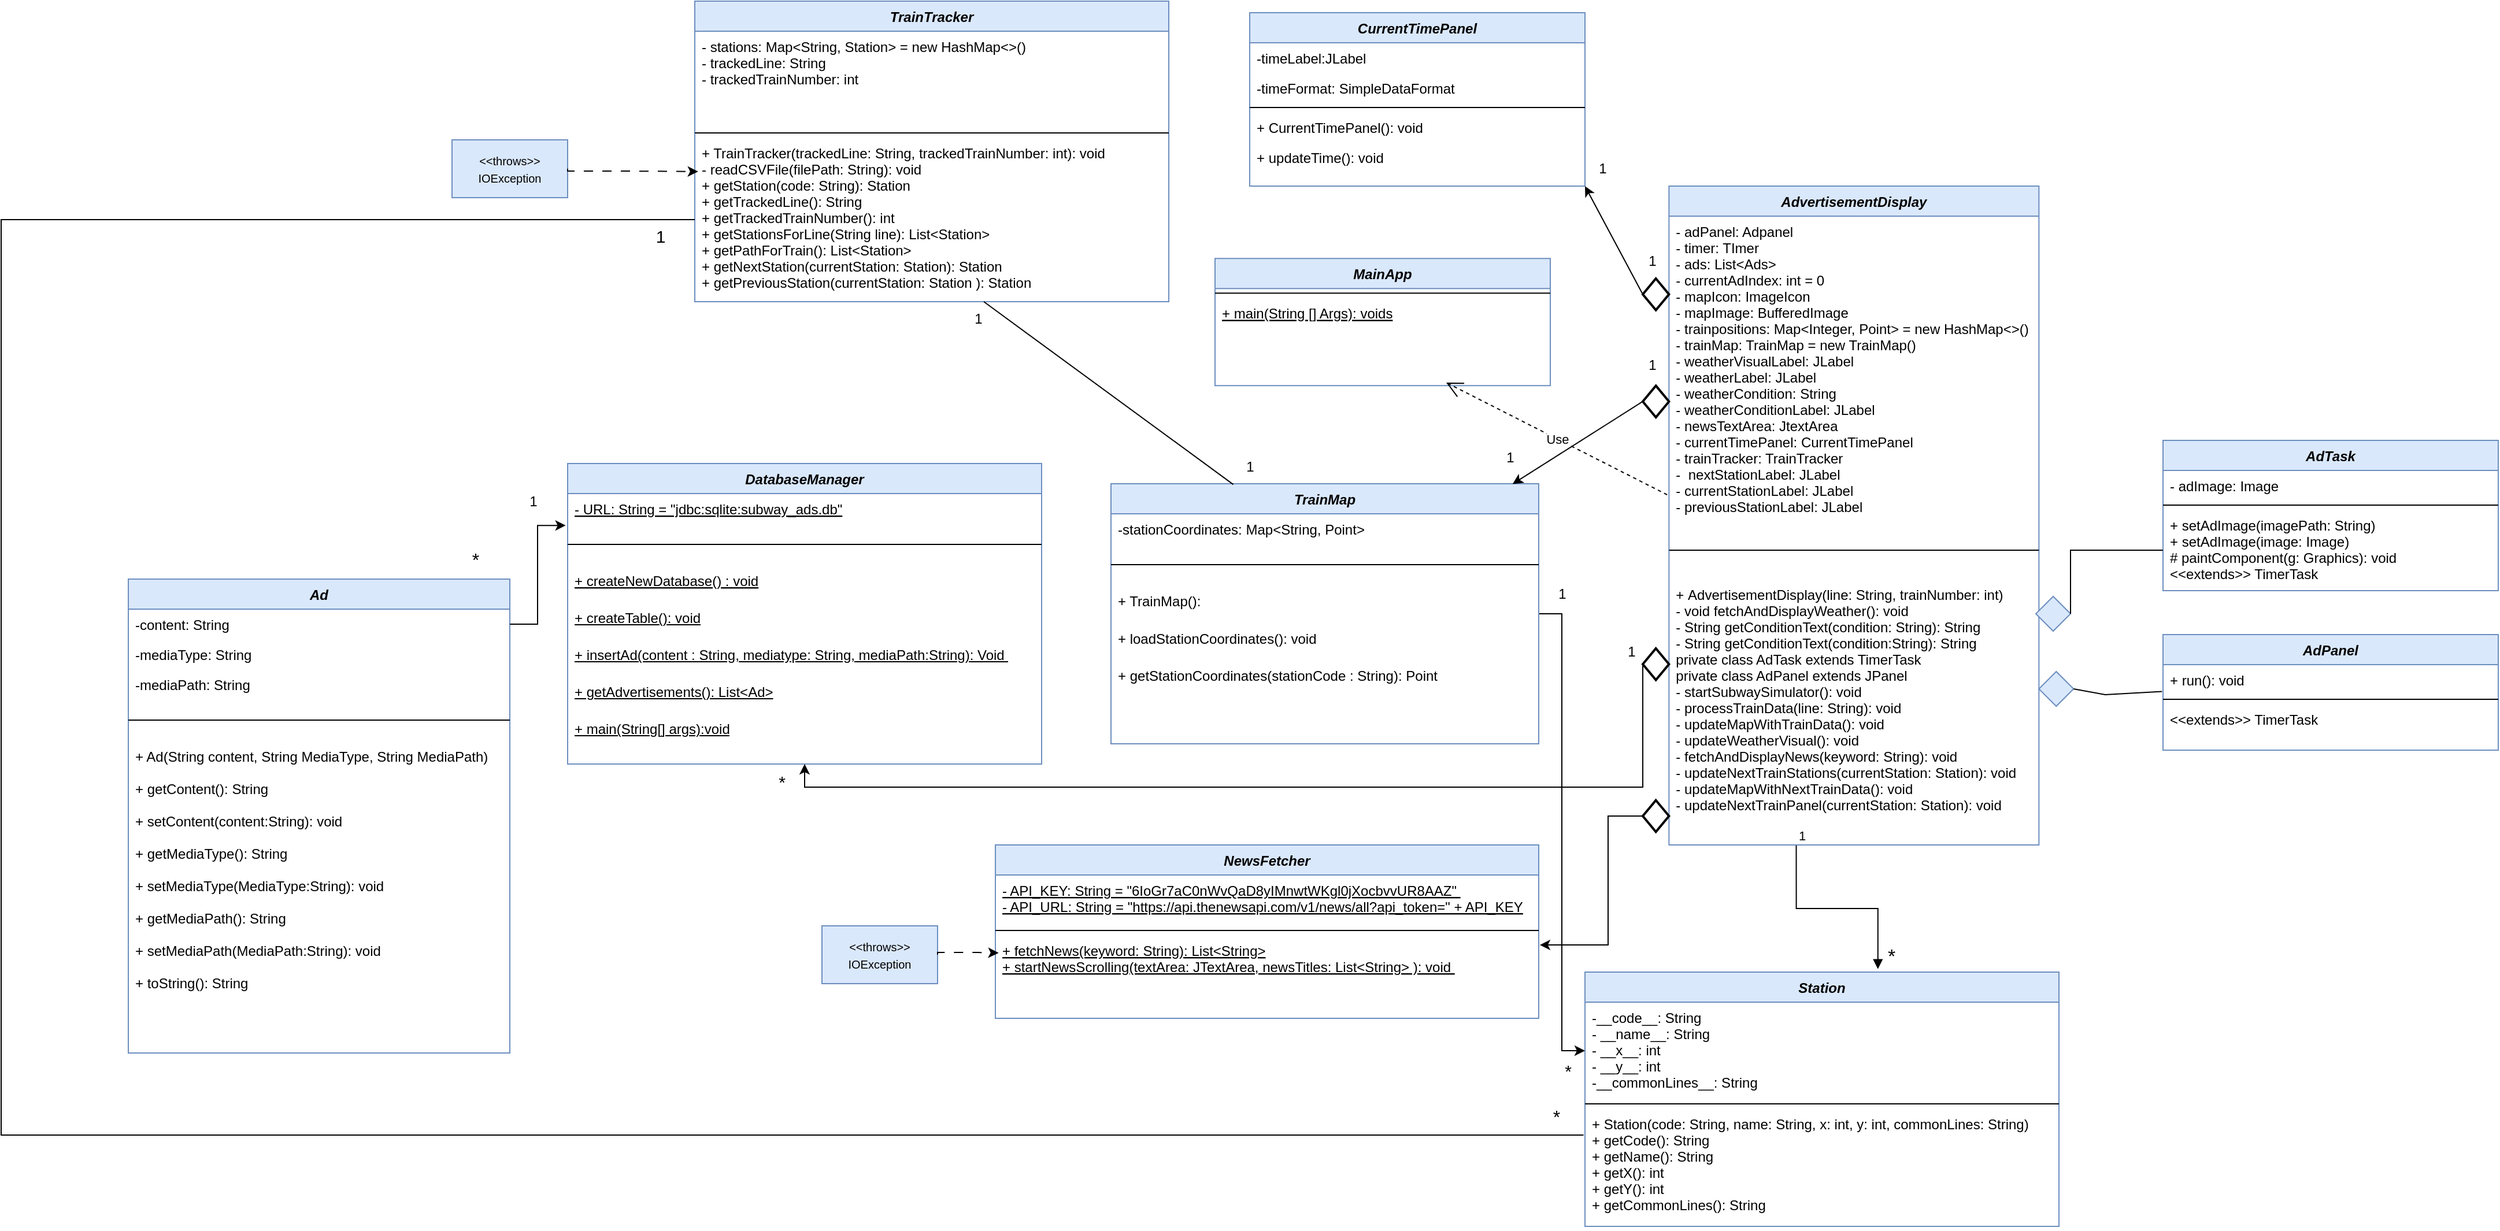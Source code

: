 <mxfile version="24.7.5">
  <diagram id="C5RBs43oDa-KdzZeNtuy" name="Page-1">
    <mxGraphModel dx="3538" dy="1102" grid="1" gridSize="10" guides="1" tooltips="1" connect="1" arrows="1" fold="1" page="1" pageScale="1" pageWidth="827" pageHeight="1169" math="0" shadow="0">
      <root>
        <mxCell id="WIyWlLk6GJQsqaUBKTNV-0" />
        <mxCell id="WIyWlLk6GJQsqaUBKTNV-1" parent="WIyWlLk6GJQsqaUBKTNV-0" />
        <mxCell id="w4jq3ZxT6kkiRwnjtZpk-90" value="CurrentTimePanel" style="swimlane;fontStyle=3;align=center;verticalAlign=top;childLayout=stackLayout;horizontal=1;startSize=26;horizontalStack=0;resizeParent=1;resizeLast=0;collapsible=1;marginBottom=0;rounded=0;shadow=0;strokeWidth=1;fillColor=#dae8fc;strokeColor=#6c8ebf;" vertex="1" parent="WIyWlLk6GJQsqaUBKTNV-1">
          <mxGeometry x="100" y="40" width="290" height="150" as="geometry">
            <mxRectangle x="230" y="140" width="160" height="26" as="alternateBounds" />
          </mxGeometry>
        </mxCell>
        <mxCell id="w4jq3ZxT6kkiRwnjtZpk-91" value="-timeLabel:JLabel" style="text;align=left;verticalAlign=top;spacingLeft=4;spacingRight=4;overflow=hidden;rotatable=0;points=[[0,0.5],[1,0.5]];portConstraint=eastwest;" vertex="1" parent="w4jq3ZxT6kkiRwnjtZpk-90">
          <mxGeometry y="26" width="290" height="26" as="geometry" />
        </mxCell>
        <mxCell id="w4jq3ZxT6kkiRwnjtZpk-92" value="-timeFormat: SimpleDataFormat" style="text;align=left;verticalAlign=top;spacingLeft=4;spacingRight=4;overflow=hidden;rotatable=0;points=[[0,0.5],[1,0.5]];portConstraint=eastwest;rounded=0;shadow=0;html=0;" vertex="1" parent="w4jq3ZxT6kkiRwnjtZpk-90">
          <mxGeometry y="52" width="290" height="26" as="geometry" />
        </mxCell>
        <mxCell id="w4jq3ZxT6kkiRwnjtZpk-93" value="" style="line;html=1;strokeWidth=1;align=left;verticalAlign=middle;spacingTop=-1;spacingLeft=3;spacingRight=3;rotatable=0;labelPosition=right;points=[];portConstraint=eastwest;" vertex="1" parent="w4jq3ZxT6kkiRwnjtZpk-90">
          <mxGeometry y="78" width="290" height="8" as="geometry" />
        </mxCell>
        <mxCell id="w4jq3ZxT6kkiRwnjtZpk-94" value="+ CurrentTimePanel(): void" style="text;align=left;verticalAlign=top;spacingLeft=4;spacingRight=4;overflow=hidden;rotatable=0;points=[[0,0.5],[1,0.5]];portConstraint=eastwest;" vertex="1" parent="w4jq3ZxT6kkiRwnjtZpk-90">
          <mxGeometry y="86" width="290" height="26" as="geometry" />
        </mxCell>
        <mxCell id="w4jq3ZxT6kkiRwnjtZpk-95" value="+ updateTime(): void" style="text;align=left;verticalAlign=top;spacingLeft=4;spacingRight=4;overflow=hidden;rotatable=0;points=[[0,0.5],[1,0.5]];portConstraint=eastwest;" vertex="1" parent="w4jq3ZxT6kkiRwnjtZpk-90">
          <mxGeometry y="112" width="290" height="26" as="geometry" />
        </mxCell>
        <mxCell id="w4jq3ZxT6kkiRwnjtZpk-96" value="AdvertisementDisplay" style="swimlane;fontStyle=3;align=center;verticalAlign=top;childLayout=stackLayout;horizontal=1;startSize=26;horizontalStack=0;resizeParent=1;resizeLast=0;collapsible=1;marginBottom=0;rounded=0;shadow=0;strokeWidth=1;fillColor=#dae8fc;strokeColor=#6c8ebf;" vertex="1" parent="WIyWlLk6GJQsqaUBKTNV-1">
          <mxGeometry x="462.68" y="190" width="320" height="570" as="geometry">
            <mxRectangle x="230" y="140" width="160" height="26" as="alternateBounds" />
          </mxGeometry>
        </mxCell>
        <mxCell id="w4jq3ZxT6kkiRwnjtZpk-97" value="- adPanel: Adpanel&#xa;- timer: TImer&#xa;- ads: List&lt;Ads&gt;&#xa;- currentAdIndex: int = 0&#xa;- mapIcon: ImageIcon&#xa;- mapImage: BufferedImage&#xa;- trainpositions: Map&lt;Integer, Point&gt; = new HashMap&lt;&gt;()&#xa;- trainMap: TrainMap = new TrainMap() &#xa;- weatherVisualLabel: JLabel&#xa;- weatherLabel: JLabel&#xa;- weatherCondition: String&#xa;- weatherConditionLabel: JLabel&#xa;- newsTextArea: JtextArea&#xa;- currentTimePanel: CurrentTimePanel&#xa;- trainTracker: TrainTracker&#xa;-  nextStationLabel: JLabel&#xa;- currentStationLabel: JLabel&#xa;- previousStationLabel: JLabel &#xa;&#xa;&#xa;" style="text;align=left;verticalAlign=top;spacingLeft=4;spacingRight=4;overflow=hidden;rotatable=0;points=[[0,0.5],[1,0.5]];portConstraint=eastwest;" vertex="1" parent="w4jq3ZxT6kkiRwnjtZpk-96">
          <mxGeometry y="26" width="320" height="264" as="geometry" />
        </mxCell>
        <mxCell id="w4jq3ZxT6kkiRwnjtZpk-98" value="" style="line;html=1;strokeWidth=1;align=left;verticalAlign=middle;spacingTop=-1;spacingLeft=3;spacingRight=3;rotatable=0;labelPosition=right;points=[];portConstraint=eastwest;" vertex="1" parent="w4jq3ZxT6kkiRwnjtZpk-96">
          <mxGeometry y="290" width="320" height="50" as="geometry" />
        </mxCell>
        <mxCell id="w4jq3ZxT6kkiRwnjtZpk-99" value="+ AdvertisementDisplay(line: String, trainNumber: int)&#xa;- void fetchAndDisplayWeather(): void&#xa;- String getConditionText(condition: String): String&#xa;- String getConditionText(condition:String): String&#xa;private class AdTask extends TimerTask&#xa;private class AdPanel extends JPanel&#xa;- startSubwaySimulator(): void&#xa;- processTrainData(line: String): void&#xa;- updateMapWithTrainData(): void&#xa;- updateWeatherVisual(): void&#xa;- fetchAndDisplayNews(keyword: String): void&#xa;- updateNextTrainStations(currentStation: Station): void&#xa;- updateMapWithNextTrainData(): void&#xa;- updateNextTrainPanel(currentStation: Station): void&#xa;&#xa;&#xa;&#xa;" style="text;align=left;verticalAlign=top;spacingLeft=4;spacingRight=4;overflow=hidden;rotatable=0;points=[[0,0.5],[1,0.5]];portConstraint=eastwest;strokeColor=none;" vertex="1" parent="w4jq3ZxT6kkiRwnjtZpk-96">
          <mxGeometry y="340" width="320" height="230" as="geometry" />
        </mxCell>
        <mxCell id="w4jq3ZxT6kkiRwnjtZpk-100" value="Ad" style="swimlane;fontStyle=3;align=center;verticalAlign=top;childLayout=stackLayout;horizontal=1;startSize=26;horizontalStack=0;resizeParent=1;resizeLast=0;collapsible=1;marginBottom=0;rounded=0;shadow=0;strokeWidth=1;fillColor=#dae8fc;strokeColor=#6c8ebf;" vertex="1" parent="WIyWlLk6GJQsqaUBKTNV-1">
          <mxGeometry x="-870" y="530" width="330" height="410" as="geometry">
            <mxRectangle x="230" y="140" width="160" height="26" as="alternateBounds" />
          </mxGeometry>
        </mxCell>
        <mxCell id="w4jq3ZxT6kkiRwnjtZpk-101" value="-content: String" style="text;align=left;verticalAlign=top;spacingLeft=4;spacingRight=4;overflow=hidden;rotatable=0;points=[[0,0.5],[1,0.5]];portConstraint=eastwest;" vertex="1" parent="w4jq3ZxT6kkiRwnjtZpk-100">
          <mxGeometry y="26" width="330" height="26" as="geometry" />
        </mxCell>
        <mxCell id="w4jq3ZxT6kkiRwnjtZpk-102" value="-mediaType: String" style="text;align=left;verticalAlign=top;spacingLeft=4;spacingRight=4;overflow=hidden;rotatable=0;points=[[0,0.5],[1,0.5]];portConstraint=eastwest;rounded=0;shadow=0;html=0;" vertex="1" parent="w4jq3ZxT6kkiRwnjtZpk-100">
          <mxGeometry y="52" width="330" height="26" as="geometry" />
        </mxCell>
        <mxCell id="w4jq3ZxT6kkiRwnjtZpk-103" value="-mediaPath: String " style="text;align=left;verticalAlign=top;spacingLeft=4;spacingRight=4;overflow=hidden;rotatable=0;points=[[0,0.5],[1,0.5]];portConstraint=eastwest;rounded=0;shadow=0;html=0;" vertex="1" parent="w4jq3ZxT6kkiRwnjtZpk-100">
          <mxGeometry y="78" width="330" height="26" as="geometry" />
        </mxCell>
        <mxCell id="w4jq3ZxT6kkiRwnjtZpk-104" value="" style="line;html=1;strokeWidth=1;align=left;verticalAlign=middle;spacingTop=-1;spacingLeft=3;spacingRight=3;rotatable=0;labelPosition=right;points=[];portConstraint=eastwest;" vertex="1" parent="w4jq3ZxT6kkiRwnjtZpk-100">
          <mxGeometry y="104" width="330" height="36" as="geometry" />
        </mxCell>
        <mxCell id="w4jq3ZxT6kkiRwnjtZpk-105" value="+ Ad(String content, String MediaType, String MediaPath)&#xa;&#xa;+ getContent(): String&#xa;&#xa;+ setContent(content:String): void&#xa;&#xa;+ getMediaType(): String&#xa;&#xa;+ setMediaType(MediaType:String): void&#xa;&#xa;+ getMediaPath(): String&#xa;&#xa;+ setMediaPath(MediaPath:String): void&#xa;&#xa;+ toString(): String&#xa;&#xa;" style="text;align=left;verticalAlign=top;spacingLeft=4;spacingRight=4;overflow=hidden;rotatable=0;points=[[0,0.5],[1,0.5]];portConstraint=eastwest;fontSize=12;" vertex="1" parent="w4jq3ZxT6kkiRwnjtZpk-100">
          <mxGeometry y="140" width="330" height="240" as="geometry" />
        </mxCell>
        <mxCell id="w4jq3ZxT6kkiRwnjtZpk-106" value="DatabaseManager" style="swimlane;fontStyle=3;align=center;verticalAlign=top;childLayout=stackLayout;horizontal=1;startSize=26;horizontalStack=0;resizeParent=1;resizeLast=0;collapsible=1;marginBottom=0;rounded=0;shadow=0;strokeWidth=1;fillColor=#dae8fc;strokeColor=#6c8ebf;" vertex="1" parent="WIyWlLk6GJQsqaUBKTNV-1">
          <mxGeometry x="-490" y="430" width="410" height="260" as="geometry">
            <mxRectangle x="230" y="140" width="160" height="26" as="alternateBounds" />
          </mxGeometry>
        </mxCell>
        <mxCell id="w4jq3ZxT6kkiRwnjtZpk-107" value="- URL: String = &quot;jdbc:sqlite:subway_ads.db&quot;" style="text;align=left;verticalAlign=top;spacingLeft=4;spacingRight=4;overflow=hidden;rotatable=0;points=[[0,0.5],[1,0.5]];portConstraint=eastwest;fontStyle=4" vertex="1" parent="w4jq3ZxT6kkiRwnjtZpk-106">
          <mxGeometry y="26" width="410" height="26" as="geometry" />
        </mxCell>
        <mxCell id="w4jq3ZxT6kkiRwnjtZpk-108" value="" style="line;html=1;strokeWidth=1;align=left;verticalAlign=middle;spacingTop=-1;spacingLeft=3;spacingRight=3;rotatable=0;labelPosition=right;points=[];portConstraint=eastwest;" vertex="1" parent="w4jq3ZxT6kkiRwnjtZpk-106">
          <mxGeometry y="52" width="410" height="36" as="geometry" />
        </mxCell>
        <mxCell id="w4jq3ZxT6kkiRwnjtZpk-109" value="+ createNewDatabase() : void&#xa;" style="text;align=left;verticalAlign=top;spacingLeft=4;spacingRight=4;overflow=hidden;rotatable=0;points=[[0,0.5],[1,0.5]];portConstraint=eastwest;fontSize=12;fontStyle=4" vertex="1" parent="w4jq3ZxT6kkiRwnjtZpk-106">
          <mxGeometry y="88" width="410" height="32" as="geometry" />
        </mxCell>
        <mxCell id="w4jq3ZxT6kkiRwnjtZpk-110" value="&lt;u&gt;+ createTable(): void&lt;/u&gt;" style="text;align=left;verticalAlign=top;spacingLeft=4;spacingRight=4;overflow=hidden;rotatable=0;points=[[0,0.5],[1,0.5]];portConstraint=eastwest;fontSize=12;fontStyle=0;html=1;" vertex="1" parent="w4jq3ZxT6kkiRwnjtZpk-106">
          <mxGeometry y="120" width="410" height="32" as="geometry" />
        </mxCell>
        <mxCell id="w4jq3ZxT6kkiRwnjtZpk-111" value="&lt;u&gt;+ insertAd(content : String, mediatype: String, mediaPath:String): Void&amp;nbsp;&lt;/u&gt;" style="text;align=left;verticalAlign=top;spacingLeft=4;spacingRight=4;overflow=hidden;rotatable=0;points=[[0,0.5],[1,0.5]];portConstraint=eastwest;fontSize=12;fontStyle=0;html=1;" vertex="1" parent="w4jq3ZxT6kkiRwnjtZpk-106">
          <mxGeometry y="152" width="410" height="32" as="geometry" />
        </mxCell>
        <mxCell id="w4jq3ZxT6kkiRwnjtZpk-112" value="&lt;u&gt;+ getAdvertisements(): List&amp;lt;Ad&amp;gt;&lt;/u&gt;" style="text;align=left;verticalAlign=top;spacingLeft=4;spacingRight=4;overflow=hidden;rotatable=0;points=[[0,0.5],[1,0.5]];portConstraint=eastwest;fontSize=12;fontStyle=0;html=1;" vertex="1" parent="w4jq3ZxT6kkiRwnjtZpk-106">
          <mxGeometry y="184" width="410" height="32" as="geometry" />
        </mxCell>
        <mxCell id="w4jq3ZxT6kkiRwnjtZpk-113" value="&lt;u&gt;+ main(String[] args):void&lt;/u&gt;" style="text;align=left;verticalAlign=top;spacingLeft=4;spacingRight=4;overflow=hidden;rotatable=0;points=[[0,0.5],[1,0.5]];portConstraint=eastwest;fontSize=12;fontStyle=0;html=1;" vertex="1" parent="w4jq3ZxT6kkiRwnjtZpk-106">
          <mxGeometry y="216" width="410" height="32" as="geometry" />
        </mxCell>
        <mxCell id="w4jq3ZxT6kkiRwnjtZpk-114" value="MainApp" style="swimlane;fontStyle=3;align=center;verticalAlign=top;childLayout=stackLayout;horizontal=1;startSize=26;horizontalStack=0;resizeParent=1;resizeLast=0;collapsible=1;marginBottom=0;rounded=0;shadow=0;strokeWidth=1;fillColor=#dae8fc;strokeColor=#6c8ebf;" vertex="1" parent="WIyWlLk6GJQsqaUBKTNV-1">
          <mxGeometry x="70" y="252.68" width="290" height="110" as="geometry">
            <mxRectangle x="230" y="140" width="160" height="26" as="alternateBounds" />
          </mxGeometry>
        </mxCell>
        <mxCell id="w4jq3ZxT6kkiRwnjtZpk-115" value="" style="line;html=1;strokeWidth=1;align=left;verticalAlign=middle;spacingTop=-1;spacingLeft=3;spacingRight=3;rotatable=0;labelPosition=right;points=[];portConstraint=eastwest;" vertex="1" parent="w4jq3ZxT6kkiRwnjtZpk-114">
          <mxGeometry y="26" width="290" height="8" as="geometry" />
        </mxCell>
        <mxCell id="w4jq3ZxT6kkiRwnjtZpk-116" value="+ main(String [] Args): voids" style="text;align=left;verticalAlign=top;spacingLeft=4;spacingRight=4;overflow=hidden;rotatable=0;points=[[0,0.5],[1,0.5]];portConstraint=eastwest;fontStyle=4" vertex="1" parent="w4jq3ZxT6kkiRwnjtZpk-114">
          <mxGeometry y="34" width="290" height="26" as="geometry" />
        </mxCell>
        <mxCell id="w4jq3ZxT6kkiRwnjtZpk-117" value="NewsFetcher" style="swimlane;fontStyle=3;align=center;verticalAlign=top;childLayout=stackLayout;horizontal=1;startSize=26;horizontalStack=0;resizeParent=1;resizeLast=0;collapsible=1;marginBottom=0;rounded=0;shadow=0;strokeWidth=1;fillColor=#dae8fc;strokeColor=#6c8ebf;" vertex="1" parent="WIyWlLk6GJQsqaUBKTNV-1">
          <mxGeometry x="-120" y="760" width="470" height="150" as="geometry">
            <mxRectangle x="230" y="140" width="160" height="26" as="alternateBounds" />
          </mxGeometry>
        </mxCell>
        <mxCell id="w4jq3ZxT6kkiRwnjtZpk-118" value="- API_KEY: String = &quot;6IoGr7aC0nWvQaD8yIMnwtWKgl0jXocbvvUR8AAZ&quot; &#xa;- API_URL: String = &quot;https://api.thenewsapi.com/v1/news/all?api_token=&quot; + API_KEY" style="text;align=left;verticalAlign=top;spacingLeft=4;spacingRight=4;overflow=hidden;rotatable=0;points=[[0,0.5],[1,0.5]];portConstraint=eastwest;rounded=0;shadow=0;html=0;fontStyle=4" vertex="1" parent="w4jq3ZxT6kkiRwnjtZpk-117">
          <mxGeometry y="26" width="470" height="44" as="geometry" />
        </mxCell>
        <mxCell id="w4jq3ZxT6kkiRwnjtZpk-119" value="" style="line;html=1;strokeWidth=1;align=left;verticalAlign=middle;spacingTop=-1;spacingLeft=3;spacingRight=3;rotatable=0;labelPosition=right;points=[];portConstraint=eastwest;" vertex="1" parent="w4jq3ZxT6kkiRwnjtZpk-117">
          <mxGeometry y="70" width="470" height="8" as="geometry" />
        </mxCell>
        <mxCell id="w4jq3ZxT6kkiRwnjtZpk-120" value="+ fetchNews(keyword: String): List&lt;String&gt;&#xa;+ startNewsScrolling(textArea: JTextArea, newsTitles: List&lt;String&gt; ): void " style="text;align=left;verticalAlign=top;spacingLeft=4;spacingRight=4;overflow=hidden;rotatable=0;points=[[0,0.5],[1,0.5]];portConstraint=eastwest;fontStyle=4" vertex="1" parent="w4jq3ZxT6kkiRwnjtZpk-117">
          <mxGeometry y="78" width="470" height="62" as="geometry" />
        </mxCell>
        <mxCell id="w4jq3ZxT6kkiRwnjtZpk-121" value="Station" style="swimlane;fontStyle=3;align=center;verticalAlign=top;childLayout=stackLayout;horizontal=1;startSize=26;horizontalStack=0;resizeParent=1;resizeLast=0;collapsible=1;marginBottom=0;rounded=0;shadow=0;strokeWidth=1;fillColor=#dae8fc;strokeColor=#6c8ebf;" vertex="1" parent="WIyWlLk6GJQsqaUBKTNV-1">
          <mxGeometry x="390" y="870" width="410" height="220" as="geometry">
            <mxRectangle x="230" y="140" width="160" height="26" as="alternateBounds" />
          </mxGeometry>
        </mxCell>
        <mxCell id="w4jq3ZxT6kkiRwnjtZpk-122" value="-__code__: String&#xa;- __name__: String&#xa;- __x__: int&#xa;- __y__: int&#xa;-__commonLines__: String" style="text;align=left;verticalAlign=top;spacingLeft=4;spacingRight=4;overflow=hidden;rotatable=0;points=[[0,0.5],[1,0.5]];portConstraint=eastwest;" vertex="1" parent="w4jq3ZxT6kkiRwnjtZpk-121">
          <mxGeometry y="26" width="410" height="84" as="geometry" />
        </mxCell>
        <mxCell id="w4jq3ZxT6kkiRwnjtZpk-123" value="" style="line;html=1;strokeWidth=1;align=left;verticalAlign=middle;spacingTop=-1;spacingLeft=3;spacingRight=3;rotatable=0;labelPosition=right;points=[];portConstraint=eastwest;" vertex="1" parent="w4jq3ZxT6kkiRwnjtZpk-121">
          <mxGeometry y="110" width="410" height="8" as="geometry" />
        </mxCell>
        <mxCell id="w4jq3ZxT6kkiRwnjtZpk-124" value="+ Station(code: String, name: String, x: int, y: int, commonLines: String)&#xa;+ getCode(): String&#xa;+ getName(): String&#xa;+ getX(): int&#xa;+ getY(): int&#xa;+ getCommonLines(): String" style="text;align=left;verticalAlign=top;spacingLeft=4;spacingRight=4;overflow=hidden;rotatable=0;points=[[0,0.5],[1,0.5]];portConstraint=eastwest;" vertex="1" parent="w4jq3ZxT6kkiRwnjtZpk-121">
          <mxGeometry y="118" width="410" height="102" as="geometry" />
        </mxCell>
        <mxCell id="w4jq3ZxT6kkiRwnjtZpk-125" style="edgeStyle=elbowEdgeStyle;rounded=0;orthogonalLoop=1;jettySize=auto;html=1;" edge="1" parent="WIyWlLk6GJQsqaUBKTNV-1" source="w4jq3ZxT6kkiRwnjtZpk-126" target="w4jq3ZxT6kkiRwnjtZpk-122">
          <mxGeometry relative="1" as="geometry" />
        </mxCell>
        <mxCell id="w4jq3ZxT6kkiRwnjtZpk-126" value="TrainMap" style="swimlane;fontStyle=3;align=center;verticalAlign=top;childLayout=stackLayout;horizontal=1;startSize=26;horizontalStack=0;resizeParent=1;resizeLast=0;collapsible=1;marginBottom=0;rounded=0;shadow=0;strokeWidth=1;fillColor=#dae8fc;strokeColor=#6c8ebf;" vertex="1" parent="WIyWlLk6GJQsqaUBKTNV-1">
          <mxGeometry x="-20" y="447.5" width="370" height="225" as="geometry">
            <mxRectangle x="230" y="140" width="160" height="26" as="alternateBounds" />
          </mxGeometry>
        </mxCell>
        <mxCell id="w4jq3ZxT6kkiRwnjtZpk-127" value="-stationCoordinates: Map&lt;String, Point&gt;" style="text;align=left;verticalAlign=top;spacingLeft=4;spacingRight=4;overflow=hidden;rotatable=0;points=[[0,0.5],[1,0.5]];portConstraint=eastwest;fontStyle=0" vertex="1" parent="w4jq3ZxT6kkiRwnjtZpk-126">
          <mxGeometry y="26" width="370" height="26" as="geometry" />
        </mxCell>
        <mxCell id="w4jq3ZxT6kkiRwnjtZpk-128" value="" style="line;html=1;strokeWidth=1;align=left;verticalAlign=middle;spacingTop=-1;spacingLeft=3;spacingRight=3;rotatable=0;labelPosition=right;points=[];portConstraint=eastwest;" vertex="1" parent="w4jq3ZxT6kkiRwnjtZpk-126">
          <mxGeometry y="52" width="370" height="36" as="geometry" />
        </mxCell>
        <mxCell id="w4jq3ZxT6kkiRwnjtZpk-129" value="+ TrainMap():" style="text;align=left;verticalAlign=top;spacingLeft=4;spacingRight=4;overflow=hidden;rotatable=0;points=[[0,0.5],[1,0.5]];portConstraint=eastwest;fontSize=12;fontStyle=0" vertex="1" parent="w4jq3ZxT6kkiRwnjtZpk-126">
          <mxGeometry y="88" width="370" height="32" as="geometry" />
        </mxCell>
        <mxCell id="w4jq3ZxT6kkiRwnjtZpk-130" value="+ loadStationCoordinates(): void" style="text;align=left;verticalAlign=top;spacingLeft=4;spacingRight=4;overflow=hidden;rotatable=0;points=[[0,0.5],[1,0.5]];portConstraint=eastwest;fontSize=12;fontStyle=0;html=1;" vertex="1" parent="w4jq3ZxT6kkiRwnjtZpk-126">
          <mxGeometry y="120" width="370" height="32" as="geometry" />
        </mxCell>
        <mxCell id="w4jq3ZxT6kkiRwnjtZpk-131" value="+ getStationCoordinates(stationCode : String): Point" style="text;align=left;verticalAlign=top;spacingLeft=4;spacingRight=4;overflow=hidden;rotatable=0;points=[[0,0.5],[1,0.5]];portConstraint=eastwest;fontSize=12;fontStyle=0;html=1;" vertex="1" parent="w4jq3ZxT6kkiRwnjtZpk-126">
          <mxGeometry y="152" width="370" height="32" as="geometry" />
        </mxCell>
        <mxCell id="w4jq3ZxT6kkiRwnjtZpk-132" value="TrainTracker" style="swimlane;fontStyle=3;align=center;verticalAlign=top;childLayout=stackLayout;horizontal=1;startSize=26;horizontalStack=0;resizeParent=1;resizeLast=0;collapsible=1;marginBottom=0;rounded=0;shadow=0;strokeWidth=1;fillColor=#dae8fc;strokeColor=#6c8ebf;" vertex="1" parent="WIyWlLk6GJQsqaUBKTNV-1">
          <mxGeometry x="-380" y="30" width="410" height="260" as="geometry">
            <mxRectangle x="230" y="140" width="160" height="26" as="alternateBounds" />
          </mxGeometry>
        </mxCell>
        <mxCell id="w4jq3ZxT6kkiRwnjtZpk-133" value="- stations: Map&lt;String, Station&gt; = new HashMap&lt;&gt;()&#xa;- trackedLine: String&#xa;- trackedTrainNumber: int  " style="text;align=left;verticalAlign=top;spacingLeft=4;spacingRight=4;overflow=hidden;rotatable=0;points=[[0,0.5],[1,0.5]];portConstraint=eastwest;" vertex="1" parent="w4jq3ZxT6kkiRwnjtZpk-132">
          <mxGeometry y="26" width="410" height="84" as="geometry" />
        </mxCell>
        <mxCell id="w4jq3ZxT6kkiRwnjtZpk-134" value="" style="line;html=1;strokeWidth=1;align=left;verticalAlign=middle;spacingTop=-1;spacingLeft=3;spacingRight=3;rotatable=0;labelPosition=right;points=[];portConstraint=eastwest;" vertex="1" parent="w4jq3ZxT6kkiRwnjtZpk-132">
          <mxGeometry y="110" width="410" height="8" as="geometry" />
        </mxCell>
        <mxCell id="w4jq3ZxT6kkiRwnjtZpk-135" value="+ TrainTracker(trackedLine: String, trackedTrainNumber: int): void&#xa;- readCSVFile(filePath: String): void&#xa;+ getStation(code: String): Station  &#xa;+ getTrackedLine(): String&#xa;+ getTrackedTrainNumber(): int&#xa;+ getStationsForLine(String line): List&lt;Station&gt;&#xa;+ getPathForTrain(): List&lt;Station&gt;&#xa;+ getNextStation(currentStation: Station): Station&#xa;+ getPreviousStation(currentStation: Station ): Station  &#xa; &#xa;&#xa; &#xa;" style="text;align=left;verticalAlign=top;spacingLeft=4;spacingRight=4;overflow=hidden;rotatable=0;points=[[0,0.5],[1,0.5]];portConstraint=eastwest;" vertex="1" parent="w4jq3ZxT6kkiRwnjtZpk-132">
          <mxGeometry y="118" width="410" height="142" as="geometry" />
        </mxCell>
        <mxCell id="w4jq3ZxT6kkiRwnjtZpk-136" value="&lt;font style=&quot;font-size: 10px;&quot;&gt;&amp;lt;&amp;lt;throws&amp;gt;&amp;gt;&lt;/font&gt;&lt;div&gt;&lt;font style=&quot;font-size: 10px;&quot;&gt;IOException&lt;/font&gt;&lt;/div&gt;" style="rounded=0;whiteSpace=wrap;html=1;fillColor=#dae8fc;strokeColor=#6c8ebf;" vertex="1" parent="WIyWlLk6GJQsqaUBKTNV-1">
          <mxGeometry x="-590" y="150" width="100" height="50" as="geometry" />
        </mxCell>
        <mxCell id="w4jq3ZxT6kkiRwnjtZpk-137" style="edgeStyle=orthogonalEdgeStyle;rounded=0;orthogonalLoop=1;jettySize=auto;html=1;entryX=0.007;entryY=0.207;entryDx=0;entryDy=0;entryPerimeter=0;exitX=1;exitY=0.5;exitDx=0;exitDy=0;dashed=1;dashPattern=8 8;" edge="1" parent="WIyWlLk6GJQsqaUBKTNV-1" source="w4jq3ZxT6kkiRwnjtZpk-136" target="w4jq3ZxT6kkiRwnjtZpk-135">
          <mxGeometry relative="1" as="geometry">
            <mxPoint x="-480" y="181" as="sourcePoint" />
            <mxPoint x="-390" y="170.004" as="targetPoint" />
            <Array as="points">
              <mxPoint x="-490" y="177" />
              <mxPoint x="-439" y="177" />
            </Array>
          </mxGeometry>
        </mxCell>
        <mxCell id="w4jq3ZxT6kkiRwnjtZpk-138" value="&lt;font style=&quot;font-size: 10px;&quot;&gt;&amp;lt;&amp;lt;throws&amp;gt;&amp;gt;&lt;/font&gt;&lt;div&gt;&lt;font style=&quot;font-size: 10px;&quot;&gt;IOException&lt;/font&gt;&lt;/div&gt;" style="rounded=0;whiteSpace=wrap;html=1;fillColor=#dae8fc;strokeColor=#6c8ebf;" vertex="1" parent="WIyWlLk6GJQsqaUBKTNV-1">
          <mxGeometry x="-270" y="830" width="100" height="50" as="geometry" />
        </mxCell>
        <mxCell id="w4jq3ZxT6kkiRwnjtZpk-139" style="edgeStyle=orthogonalEdgeStyle;rounded=0;orthogonalLoop=1;jettySize=auto;html=1;exitX=1;exitY=0.5;exitDx=0;exitDy=0;entryX=0.006;entryY=0.249;entryDx=0;entryDy=0;entryPerimeter=0;dashed=1;dashPattern=8 8;" edge="1" parent="WIyWlLk6GJQsqaUBKTNV-1" target="w4jq3ZxT6kkiRwnjtZpk-120">
          <mxGeometry relative="1" as="geometry">
            <mxPoint x="-170" y="854.85" as="sourcePoint" />
            <mxPoint x="-101.88" y="855.148" as="targetPoint" />
            <Array as="points">
              <mxPoint x="-170" y="853" />
              <mxPoint x="-135" y="853" />
            </Array>
          </mxGeometry>
        </mxCell>
        <mxCell id="w4jq3ZxT6kkiRwnjtZpk-140" value="" style="strokeWidth=2;html=1;shape=mxgraph.flowchart.decision;whiteSpace=wrap;rotation=0;" vertex="1" parent="WIyWlLk6GJQsqaUBKTNV-1">
          <mxGeometry x="440" y="362.68" width="22.68" height="27.32" as="geometry" />
        </mxCell>
        <mxCell id="w4jq3ZxT6kkiRwnjtZpk-141" style="rounded=0;orthogonalLoop=1;jettySize=auto;html=1;entryX=0.939;entryY=0.001;entryDx=0;entryDy=0;entryPerimeter=0;strokeColor=default;exitX=0;exitY=0.5;exitDx=0;exitDy=0;exitPerimeter=0;" edge="1" parent="WIyWlLk6GJQsqaUBKTNV-1" source="w4jq3ZxT6kkiRwnjtZpk-140" target="w4jq3ZxT6kkiRwnjtZpk-126">
          <mxGeometry relative="1" as="geometry">
            <mxPoint x="440" y="250" as="sourcePoint" />
          </mxGeometry>
        </mxCell>
        <mxCell id="w4jq3ZxT6kkiRwnjtZpk-142" style="edgeStyle=elbowEdgeStyle;rounded=0;orthogonalLoop=1;jettySize=auto;html=1;exitX=0;exitY=0.5;exitDx=0;exitDy=0;exitPerimeter=0;entryX=1.002;entryY=0.138;entryDx=0;entryDy=0;entryPerimeter=0;" edge="1" parent="WIyWlLk6GJQsqaUBKTNV-1" source="w4jq3ZxT6kkiRwnjtZpk-143" target="w4jq3ZxT6kkiRwnjtZpk-120">
          <mxGeometry relative="1" as="geometry">
            <mxPoint x="380" y="830" as="targetPoint" />
            <Array as="points">
              <mxPoint x="410" y="850" />
            </Array>
          </mxGeometry>
        </mxCell>
        <mxCell id="w4jq3ZxT6kkiRwnjtZpk-143" value="" style="strokeWidth=2;html=1;shape=mxgraph.flowchart.decision;whiteSpace=wrap;rotation=0;" vertex="1" parent="WIyWlLk6GJQsqaUBKTNV-1">
          <mxGeometry x="440" y="721.34" width="22.68" height="27.32" as="geometry" />
        </mxCell>
        <mxCell id="w4jq3ZxT6kkiRwnjtZpk-144" value="&lt;font style=&quot;font-size: 17px;&quot;&gt;*&lt;/font&gt;" style="endArrow=block;endFill=1;html=1;edgeStyle=orthogonalEdgeStyle;align=left;verticalAlign=top;rounded=0;entryX=0.618;entryY=-0.012;entryDx=0;entryDy=0;entryPerimeter=0;exitX=0.344;exitY=1.002;exitDx=0;exitDy=0;exitPerimeter=0;" edge="1" parent="WIyWlLk6GJQsqaUBKTNV-1" source="w4jq3ZxT6kkiRwnjtZpk-99" target="w4jq3ZxT6kkiRwnjtZpk-121">
          <mxGeometry x="0.692" y="7" relative="1" as="geometry">
            <mxPoint x="560" y="780" as="sourcePoint" />
            <mxPoint x="720" y="780" as="targetPoint" />
            <mxPoint as="offset" />
          </mxGeometry>
        </mxCell>
        <mxCell id="w4jq3ZxT6kkiRwnjtZpk-145" value="1" style="edgeLabel;resizable=0;html=1;align=left;verticalAlign=bottom;" connectable="0" vertex="1" parent="w4jq3ZxT6kkiRwnjtZpk-144">
          <mxGeometry x="-1" relative="1" as="geometry" />
        </mxCell>
        <mxCell id="w4jq3ZxT6kkiRwnjtZpk-146" value="1" style="text;html=1;align=center;verticalAlign=middle;resizable=0;points=[];autosize=1;strokeColor=none;fillColor=none;" vertex="1" parent="WIyWlLk6GJQsqaUBKTNV-1">
          <mxGeometry x="432.68" y="330" width="30" height="30" as="geometry" />
        </mxCell>
        <mxCell id="w4jq3ZxT6kkiRwnjtZpk-147" value="1" style="text;html=1;align=center;verticalAlign=middle;resizable=0;points=[];autosize=1;strokeColor=none;fillColor=none;" vertex="1" parent="WIyWlLk6GJQsqaUBKTNV-1">
          <mxGeometry x="310" y="410" width="30" height="30" as="geometry" />
        </mxCell>
        <mxCell id="w4jq3ZxT6kkiRwnjtZpk-148" value="" style="strokeWidth=2;html=1;shape=mxgraph.flowchart.decision;whiteSpace=wrap;rotation=0;" vertex="1" parent="WIyWlLk6GJQsqaUBKTNV-1">
          <mxGeometry x="440" y="270" width="22.68" height="27.32" as="geometry" />
        </mxCell>
        <mxCell id="w4jq3ZxT6kkiRwnjtZpk-149" value="" style="endArrow=classic;html=1;rounded=0;entryX=1;entryY=1;entryDx=0;entryDy=0;exitX=0;exitY=0.5;exitDx=0;exitDy=0;exitPerimeter=0;" edge="1" parent="WIyWlLk6GJQsqaUBKTNV-1" source="w4jq3ZxT6kkiRwnjtZpk-148" target="w4jq3ZxT6kkiRwnjtZpk-90">
          <mxGeometry width="50" height="50" relative="1" as="geometry">
            <mxPoint x="500" y="310" as="sourcePoint" />
            <mxPoint x="550" y="260" as="targetPoint" />
          </mxGeometry>
        </mxCell>
        <mxCell id="w4jq3ZxT6kkiRwnjtZpk-150" value="1" style="text;html=1;align=center;verticalAlign=middle;resizable=0;points=[];autosize=1;strokeColor=none;fillColor=none;" vertex="1" parent="WIyWlLk6GJQsqaUBKTNV-1">
          <mxGeometry x="432.68" y="240" width="30" height="30" as="geometry" />
        </mxCell>
        <mxCell id="w4jq3ZxT6kkiRwnjtZpk-151" value="1" style="text;html=1;align=center;verticalAlign=middle;resizable=0;points=[];autosize=1;strokeColor=none;fillColor=none;" vertex="1" parent="WIyWlLk6GJQsqaUBKTNV-1">
          <mxGeometry x="390" y="160" width="30" height="30" as="geometry" />
        </mxCell>
        <mxCell id="w4jq3ZxT6kkiRwnjtZpk-152" style="edgeStyle=elbowEdgeStyle;rounded=0;orthogonalLoop=1;jettySize=auto;html=1;exitX=0;exitY=0.5;exitDx=0;exitDy=0;exitPerimeter=0;entryX=0.5;entryY=1;entryDx=0;entryDy=0;" edge="1" parent="WIyWlLk6GJQsqaUBKTNV-1" source="w4jq3ZxT6kkiRwnjtZpk-153" target="w4jq3ZxT6kkiRwnjtZpk-106">
          <mxGeometry relative="1" as="geometry">
            <Array as="points">
              <mxPoint x="110" y="710" />
            </Array>
          </mxGeometry>
        </mxCell>
        <mxCell id="w4jq3ZxT6kkiRwnjtZpk-153" value="" style="strokeWidth=2;html=1;shape=mxgraph.flowchart.decision;whiteSpace=wrap;rotation=0;" vertex="1" parent="WIyWlLk6GJQsqaUBKTNV-1">
          <mxGeometry x="440" y="590" width="22.68" height="27.32" as="geometry" />
        </mxCell>
        <mxCell id="w4jq3ZxT6kkiRwnjtZpk-154" value="Use" style="endArrow=open;endSize=12;dashed=1;html=1;rounded=0;exitX=-0.005;exitY=0.913;exitDx=0;exitDy=0;exitPerimeter=0;" edge="1" parent="WIyWlLk6GJQsqaUBKTNV-1" source="w4jq3ZxT6kkiRwnjtZpk-97">
          <mxGeometry width="160" relative="1" as="geometry">
            <mxPoint x="410" y="470" as="sourcePoint" />
            <mxPoint x="270" y="360" as="targetPoint" />
          </mxGeometry>
        </mxCell>
        <mxCell id="w4jq3ZxT6kkiRwnjtZpk-155" value="&lt;font style=&quot;font-size: 15px;&quot;&gt;*&lt;/font&gt;" style="text;html=1;align=center;verticalAlign=middle;resizable=0;points=[];autosize=1;strokeColor=none;fillColor=none;" vertex="1" parent="WIyWlLk6GJQsqaUBKTNV-1">
          <mxGeometry x="-320" y="690" width="30" height="30" as="geometry" />
        </mxCell>
        <mxCell id="w4jq3ZxT6kkiRwnjtZpk-156" value="1" style="text;html=1;align=center;verticalAlign=middle;resizable=0;points=[];autosize=1;strokeColor=none;fillColor=none;" vertex="1" parent="WIyWlLk6GJQsqaUBKTNV-1">
          <mxGeometry x="415" y="578" width="30" height="30" as="geometry" />
        </mxCell>
        <mxCell id="w4jq3ZxT6kkiRwnjtZpk-157" value="" style="endArrow=none;html=1;rounded=0;entryX=0.286;entryY=0.003;entryDx=0;entryDy=0;entryPerimeter=0;" edge="1" parent="WIyWlLk6GJQsqaUBKTNV-1" target="w4jq3ZxT6kkiRwnjtZpk-126">
          <mxGeometry width="50" height="50" relative="1" as="geometry">
            <mxPoint x="-130" y="290" as="sourcePoint" />
            <mxPoint x="30" y="340" as="targetPoint" />
          </mxGeometry>
        </mxCell>
        <mxCell id="w4jq3ZxT6kkiRwnjtZpk-158" value="1" style="text;html=1;align=center;verticalAlign=middle;resizable=0;points=[];autosize=1;strokeColor=none;fillColor=none;" vertex="1" parent="WIyWlLk6GJQsqaUBKTNV-1">
          <mxGeometry x="-150" y="290" width="30" height="30" as="geometry" />
        </mxCell>
        <mxCell id="w4jq3ZxT6kkiRwnjtZpk-159" value="1" style="text;html=1;align=center;verticalAlign=middle;resizable=0;points=[];autosize=1;strokeColor=none;fillColor=none;" vertex="1" parent="WIyWlLk6GJQsqaUBKTNV-1">
          <mxGeometry x="85" y="417.5" width="30" height="30" as="geometry" />
        </mxCell>
        <mxCell id="w4jq3ZxT6kkiRwnjtZpk-160" style="edgeStyle=elbowEdgeStyle;rounded=0;orthogonalLoop=1;jettySize=auto;html=1;exitX=1;exitY=0.5;exitDx=0;exitDy=0;entryX=-0.004;entryY=1.062;entryDx=0;entryDy=0;entryPerimeter=0;" edge="1" parent="WIyWlLk6GJQsqaUBKTNV-1" source="w4jq3ZxT6kkiRwnjtZpk-101" target="w4jq3ZxT6kkiRwnjtZpk-107">
          <mxGeometry relative="1" as="geometry" />
        </mxCell>
        <mxCell id="w4jq3ZxT6kkiRwnjtZpk-161" value="&lt;font style=&quot;font-size: 16px;&quot;&gt;*&lt;/font&gt;" style="text;html=1;align=center;verticalAlign=middle;resizable=0;points=[];autosize=1;strokeColor=none;fillColor=none;" vertex="1" parent="WIyWlLk6GJQsqaUBKTNV-1">
          <mxGeometry x="-585" y="498" width="30" height="30" as="geometry" />
        </mxCell>
        <mxCell id="w4jq3ZxT6kkiRwnjtZpk-162" value="1" style="text;html=1;align=center;verticalAlign=middle;resizable=0;points=[];autosize=1;strokeColor=none;fillColor=none;" vertex="1" parent="WIyWlLk6GJQsqaUBKTNV-1">
          <mxGeometry x="-535" y="448" width="30" height="30" as="geometry" />
        </mxCell>
        <mxCell id="w4jq3ZxT6kkiRwnjtZpk-163" style="edgeStyle=elbowEdgeStyle;rounded=0;orthogonalLoop=1;jettySize=auto;html=1;endArrow=none;endFill=0;entryX=-0.003;entryY=0.225;entryDx=0;entryDy=0;entryPerimeter=0;" edge="1" parent="WIyWlLk6GJQsqaUBKTNV-1" source="w4jq3ZxT6kkiRwnjtZpk-135" target="w4jq3ZxT6kkiRwnjtZpk-124">
          <mxGeometry relative="1" as="geometry">
            <mxPoint x="380" y="1012" as="targetPoint" />
            <Array as="points">
              <mxPoint x="-980" y="770" />
            </Array>
          </mxGeometry>
        </mxCell>
        <mxCell id="w4jq3ZxT6kkiRwnjtZpk-164" value="&lt;font style=&quot;font-size: 16px;&quot;&gt;*&lt;/font&gt;" style="text;html=1;align=center;verticalAlign=middle;resizable=0;points=[];autosize=1;strokeColor=none;fillColor=none;" vertex="1" parent="WIyWlLk6GJQsqaUBKTNV-1">
          <mxGeometry x="350" y="980" width="30" height="30" as="geometry" />
        </mxCell>
        <mxCell id="w4jq3ZxT6kkiRwnjtZpk-165" value="&lt;font style=&quot;font-size: 15px;&quot;&gt;1&lt;/font&gt;" style="text;html=1;align=center;verticalAlign=middle;resizable=0;points=[];autosize=1;strokeColor=none;fillColor=none;" vertex="1" parent="WIyWlLk6GJQsqaUBKTNV-1">
          <mxGeometry x="-425" y="218" width="30" height="30" as="geometry" />
        </mxCell>
        <mxCell id="w4jq3ZxT6kkiRwnjtZpk-166" value="1" style="text;html=1;align=center;verticalAlign=middle;resizable=0;points=[];autosize=1;strokeColor=none;fillColor=none;" vertex="1" parent="WIyWlLk6GJQsqaUBKTNV-1">
          <mxGeometry x="355" y="528" width="30" height="30" as="geometry" />
        </mxCell>
        <mxCell id="w4jq3ZxT6kkiRwnjtZpk-167" value="&lt;font style=&quot;font-size: 15px;&quot;&gt;*&lt;/font&gt;" style="text;html=1;align=center;verticalAlign=middle;resizable=0;points=[];autosize=1;strokeColor=none;fillColor=none;" vertex="1" parent="WIyWlLk6GJQsqaUBKTNV-1">
          <mxGeometry x="360" y="940" width="30" height="30" as="geometry" />
        </mxCell>
        <mxCell id="w4jq3ZxT6kkiRwnjtZpk-168" value="AdPanel" style="swimlane;fontStyle=3;align=center;verticalAlign=top;childLayout=stackLayout;horizontal=1;startSize=26;horizontalStack=0;resizeParent=1;resizeLast=0;collapsible=1;marginBottom=0;rounded=0;shadow=0;strokeWidth=1;fillColor=#dae8fc;strokeColor=#6c8ebf;" vertex="1" parent="WIyWlLk6GJQsqaUBKTNV-1">
          <mxGeometry x="890" y="578" width="290" height="100" as="geometry">
            <mxRectangle x="230" y="140" width="160" height="26" as="alternateBounds" />
          </mxGeometry>
        </mxCell>
        <mxCell id="w4jq3ZxT6kkiRwnjtZpk-169" value="+ run(): void" style="text;align=left;verticalAlign=top;spacingLeft=4;spacingRight=4;overflow=hidden;rotatable=0;points=[[0,0.5],[1,0.5]];portConstraint=eastwest;" vertex="1" parent="w4jq3ZxT6kkiRwnjtZpk-168">
          <mxGeometry y="26" width="290" height="26" as="geometry" />
        </mxCell>
        <mxCell id="w4jq3ZxT6kkiRwnjtZpk-170" value="" style="line;html=1;strokeWidth=1;align=left;verticalAlign=middle;spacingTop=-1;spacingLeft=3;spacingRight=3;rotatable=0;labelPosition=right;points=[];portConstraint=eastwest;" vertex="1" parent="w4jq3ZxT6kkiRwnjtZpk-168">
          <mxGeometry y="52" width="290" height="8" as="geometry" />
        </mxCell>
        <mxCell id="w4jq3ZxT6kkiRwnjtZpk-171" value="&lt;&lt;extends&gt;&gt; TimerTask" style="text;align=left;verticalAlign=top;spacingLeft=4;spacingRight=4;overflow=hidden;rotatable=0;points=[[0,0.5],[1,0.5]];portConstraint=eastwest;" vertex="1" parent="w4jq3ZxT6kkiRwnjtZpk-168">
          <mxGeometry y="60" width="290" height="26" as="geometry" />
        </mxCell>
        <mxCell id="w4jq3ZxT6kkiRwnjtZpk-172" value="AdTask" style="swimlane;fontStyle=3;align=center;verticalAlign=top;childLayout=stackLayout;horizontal=1;startSize=26;horizontalStack=0;resizeParent=1;resizeLast=0;collapsible=1;marginBottom=0;rounded=0;shadow=0;strokeWidth=1;fillColor=#dae8fc;strokeColor=#6c8ebf;" vertex="1" parent="WIyWlLk6GJQsqaUBKTNV-1">
          <mxGeometry x="890" y="410" width="290" height="130" as="geometry">
            <mxRectangle x="230" y="140" width="160" height="26" as="alternateBounds" />
          </mxGeometry>
        </mxCell>
        <mxCell id="w4jq3ZxT6kkiRwnjtZpk-173" value="- adImage: Image" style="text;align=left;verticalAlign=top;spacingLeft=4;spacingRight=4;overflow=hidden;rotatable=0;points=[[0,0.5],[1,0.5]];portConstraint=eastwest;" vertex="1" parent="w4jq3ZxT6kkiRwnjtZpk-172">
          <mxGeometry y="26" width="290" height="26" as="geometry" />
        </mxCell>
        <mxCell id="w4jq3ZxT6kkiRwnjtZpk-174" value="" style="line;html=1;strokeWidth=1;align=left;verticalAlign=middle;spacingTop=-1;spacingLeft=3;spacingRight=3;rotatable=0;labelPosition=right;points=[];portConstraint=eastwest;" vertex="1" parent="w4jq3ZxT6kkiRwnjtZpk-172">
          <mxGeometry y="52" width="290" height="8" as="geometry" />
        </mxCell>
        <mxCell id="w4jq3ZxT6kkiRwnjtZpk-175" value="+ setAdImage(imagePath: String)&#xa;+ setAdImage(image: Image)&#xa;# paintComponent(g: Graphics): void&#xa;&lt;&lt;extends&gt;&gt; TimerTask" style="text;align=left;verticalAlign=top;spacingLeft=4;spacingRight=4;overflow=hidden;rotatable=0;points=[[0,0.5],[1,0.5]];portConstraint=eastwest;" vertex="1" parent="w4jq3ZxT6kkiRwnjtZpk-172">
          <mxGeometry y="60" width="290" height="70" as="geometry" />
        </mxCell>
        <mxCell id="w4jq3ZxT6kkiRwnjtZpk-176" value="" style="rhombus;whiteSpace=wrap;html=1;fillColor=#dae8fc;strokeColor=#6c8ebf;" vertex="1" parent="WIyWlLk6GJQsqaUBKTNV-1">
          <mxGeometry x="780" y="545" width="30" height="30" as="geometry" />
        </mxCell>
        <mxCell id="w4jq3ZxT6kkiRwnjtZpk-177" value="" style="rhombus;whiteSpace=wrap;html=1;fillColor=#dae8fc;strokeColor=#6c8ebf;" vertex="1" parent="WIyWlLk6GJQsqaUBKTNV-1">
          <mxGeometry x="782.68" y="610" width="30" height="30" as="geometry" />
        </mxCell>
        <mxCell id="w4jq3ZxT6kkiRwnjtZpk-178" value="" style="endArrow=none;html=1;rounded=0;entryX=0;entryY=0.5;entryDx=0;entryDy=0;exitX=1;exitY=0.5;exitDx=0;exitDy=0;" edge="1" parent="WIyWlLk6GJQsqaUBKTNV-1" source="w4jq3ZxT6kkiRwnjtZpk-176" target="w4jq3ZxT6kkiRwnjtZpk-175">
          <mxGeometry width="50" height="50" relative="1" as="geometry">
            <mxPoint x="810" y="558" as="sourcePoint" />
            <mxPoint x="880" y="480" as="targetPoint" />
            <Array as="points">
              <mxPoint x="810" y="505" />
            </Array>
          </mxGeometry>
        </mxCell>
        <mxCell id="w4jq3ZxT6kkiRwnjtZpk-179" value="" style="endArrow=none;html=1;rounded=0;entryX=-0.003;entryY=0.895;entryDx=0;entryDy=0;entryPerimeter=0;exitX=1;exitY=0.5;exitDx=0;exitDy=0;" edge="1" parent="WIyWlLk6GJQsqaUBKTNV-1" source="w4jq3ZxT6kkiRwnjtZpk-177" target="w4jq3ZxT6kkiRwnjtZpk-169">
          <mxGeometry width="50" height="50" relative="1" as="geometry">
            <mxPoint x="812.68" y="628" as="sourcePoint" />
            <mxPoint x="862.68" y="578" as="targetPoint" />
            <Array as="points">
              <mxPoint x="840" y="630" />
            </Array>
          </mxGeometry>
        </mxCell>
      </root>
    </mxGraphModel>
  </diagram>
</mxfile>
